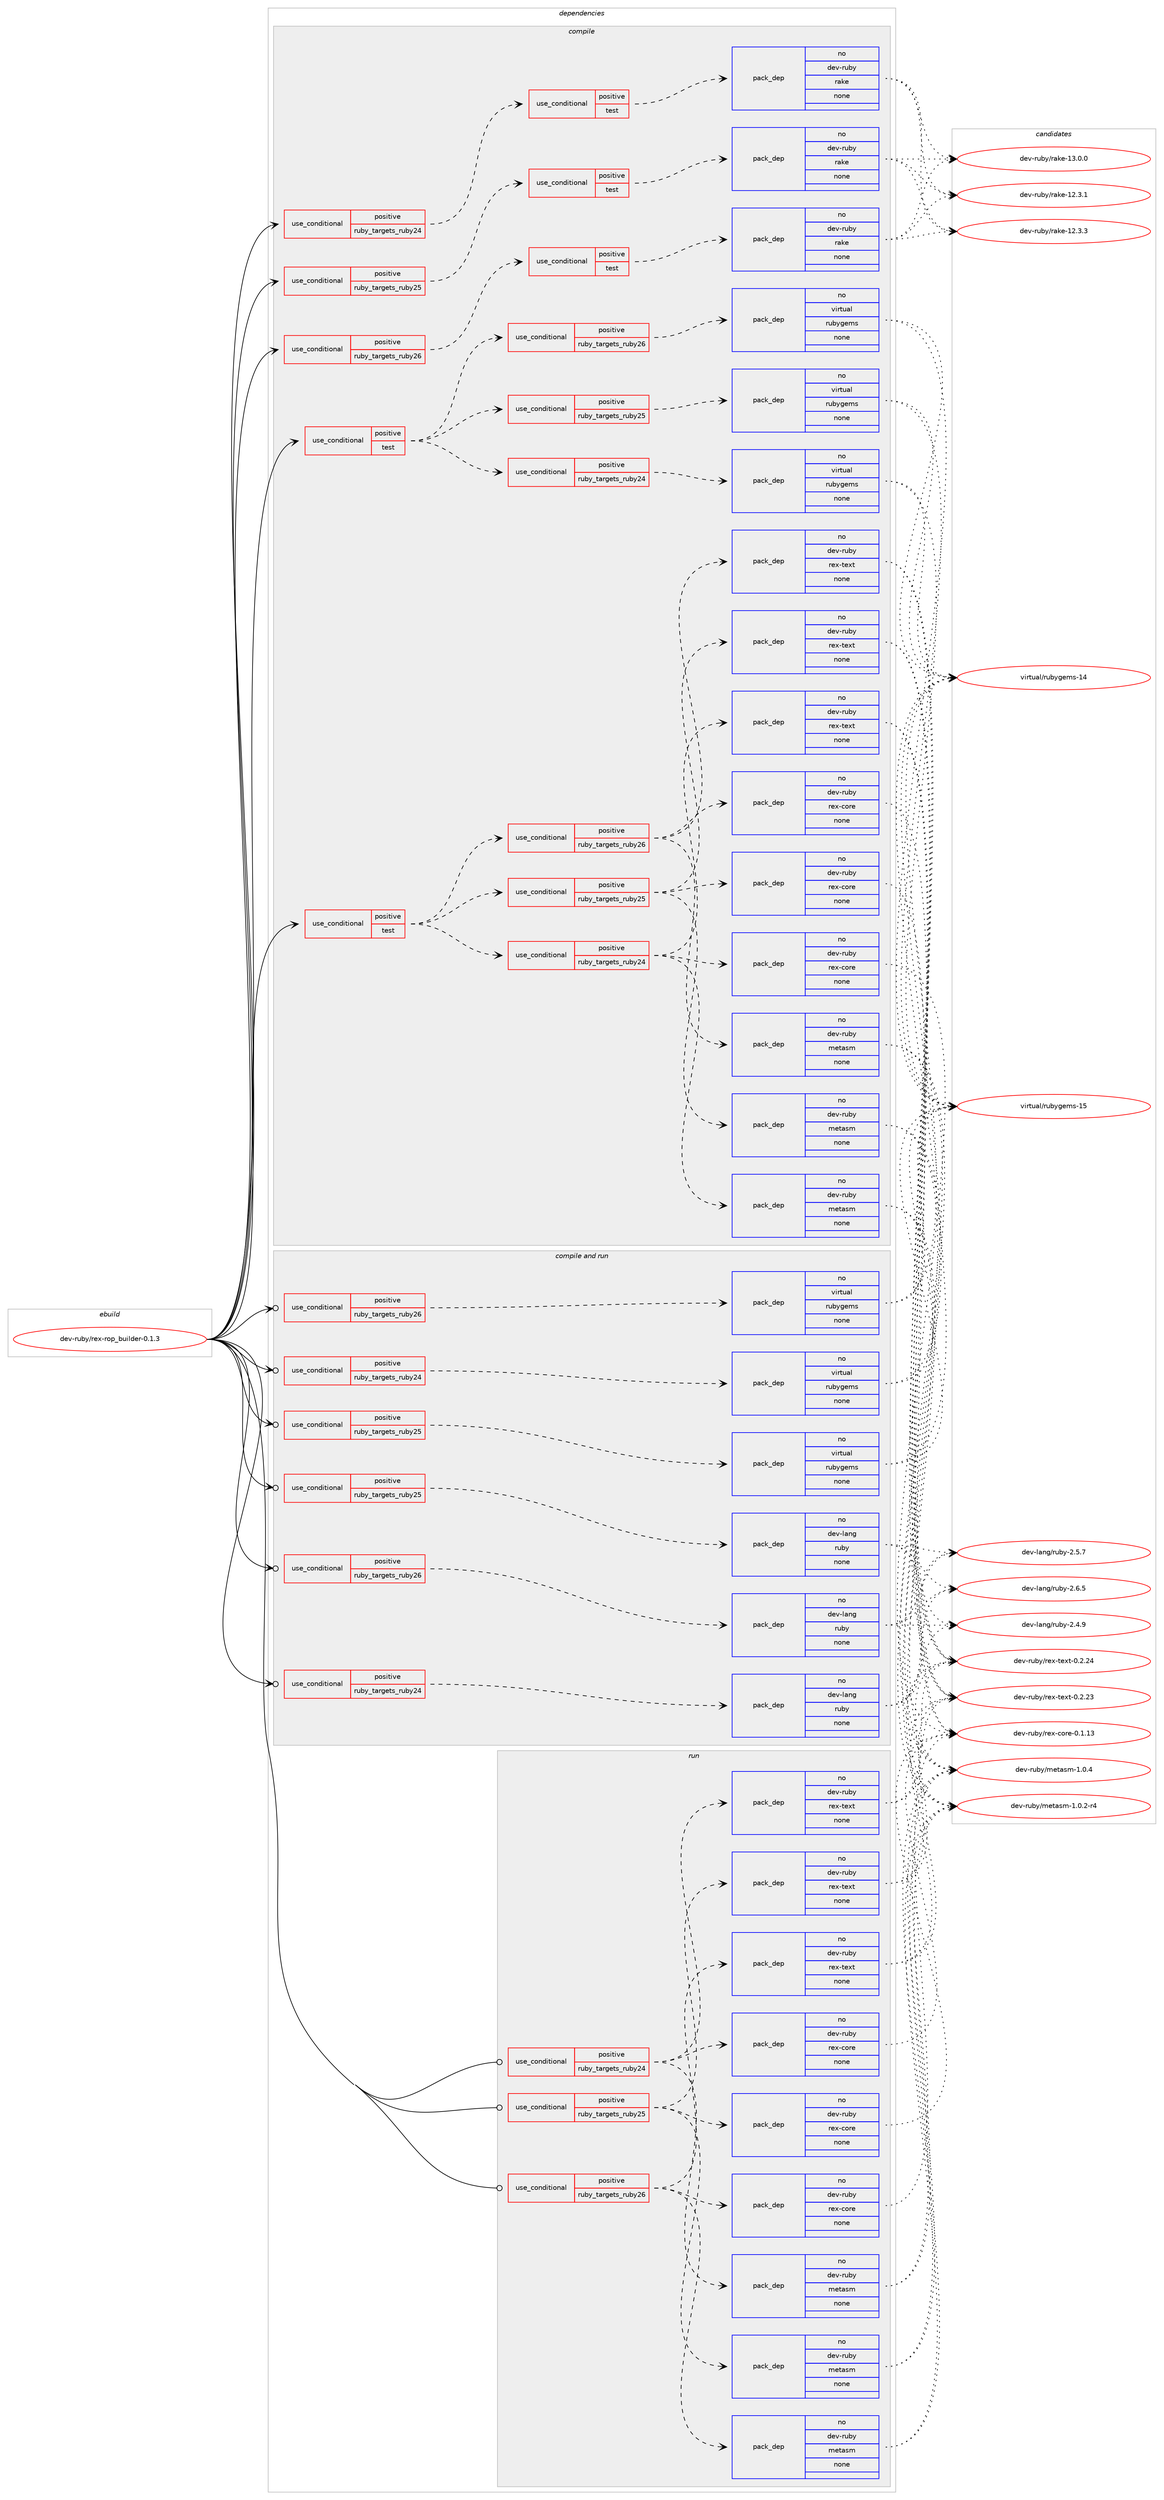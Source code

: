 digraph prolog {

# *************
# Graph options
# *************

newrank=true;
concentrate=true;
compound=true;
graph [rankdir=LR,fontname=Helvetica,fontsize=10,ranksep=1.5];#, ranksep=2.5, nodesep=0.2];
edge  [arrowhead=vee];
node  [fontname=Helvetica,fontsize=10];

# **********
# The ebuild
# **********

subgraph cluster_leftcol {
color=gray;
rank=same;
label=<<i>ebuild</i>>;
id [label="dev-ruby/rex-rop_builder-0.1.3", color=red, width=4, href="../dev-ruby/rex-rop_builder-0.1.3.svg"];
}

# ****************
# The dependencies
# ****************

subgraph cluster_midcol {
color=gray;
label=<<i>dependencies</i>>;
subgraph cluster_compile {
fillcolor="#eeeeee";
style=filled;
label=<<i>compile</i>>;
subgraph cond173230 {
dependency706322 [label=<<TABLE BORDER="0" CELLBORDER="1" CELLSPACING="0" CELLPADDING="4"><TR><TD ROWSPAN="3" CELLPADDING="10">use_conditional</TD></TR><TR><TD>positive</TD></TR><TR><TD>ruby_targets_ruby24</TD></TR></TABLE>>, shape=none, color=red];
subgraph cond173231 {
dependency706323 [label=<<TABLE BORDER="0" CELLBORDER="1" CELLSPACING="0" CELLPADDING="4"><TR><TD ROWSPAN="3" CELLPADDING="10">use_conditional</TD></TR><TR><TD>positive</TD></TR><TR><TD>test</TD></TR></TABLE>>, shape=none, color=red];
subgraph pack521062 {
dependency706324 [label=<<TABLE BORDER="0" CELLBORDER="1" CELLSPACING="0" CELLPADDING="4" WIDTH="220"><TR><TD ROWSPAN="6" CELLPADDING="30">pack_dep</TD></TR><TR><TD WIDTH="110">no</TD></TR><TR><TD>dev-ruby</TD></TR><TR><TD>rake</TD></TR><TR><TD>none</TD></TR><TR><TD></TD></TR></TABLE>>, shape=none, color=blue];
}
dependency706323:e -> dependency706324:w [weight=20,style="dashed",arrowhead="vee"];
}
dependency706322:e -> dependency706323:w [weight=20,style="dashed",arrowhead="vee"];
}
id:e -> dependency706322:w [weight=20,style="solid",arrowhead="vee"];
subgraph cond173232 {
dependency706325 [label=<<TABLE BORDER="0" CELLBORDER="1" CELLSPACING="0" CELLPADDING="4"><TR><TD ROWSPAN="3" CELLPADDING="10">use_conditional</TD></TR><TR><TD>positive</TD></TR><TR><TD>ruby_targets_ruby25</TD></TR></TABLE>>, shape=none, color=red];
subgraph cond173233 {
dependency706326 [label=<<TABLE BORDER="0" CELLBORDER="1" CELLSPACING="0" CELLPADDING="4"><TR><TD ROWSPAN="3" CELLPADDING="10">use_conditional</TD></TR><TR><TD>positive</TD></TR><TR><TD>test</TD></TR></TABLE>>, shape=none, color=red];
subgraph pack521063 {
dependency706327 [label=<<TABLE BORDER="0" CELLBORDER="1" CELLSPACING="0" CELLPADDING="4" WIDTH="220"><TR><TD ROWSPAN="6" CELLPADDING="30">pack_dep</TD></TR><TR><TD WIDTH="110">no</TD></TR><TR><TD>dev-ruby</TD></TR><TR><TD>rake</TD></TR><TR><TD>none</TD></TR><TR><TD></TD></TR></TABLE>>, shape=none, color=blue];
}
dependency706326:e -> dependency706327:w [weight=20,style="dashed",arrowhead="vee"];
}
dependency706325:e -> dependency706326:w [weight=20,style="dashed",arrowhead="vee"];
}
id:e -> dependency706325:w [weight=20,style="solid",arrowhead="vee"];
subgraph cond173234 {
dependency706328 [label=<<TABLE BORDER="0" CELLBORDER="1" CELLSPACING="0" CELLPADDING="4"><TR><TD ROWSPAN="3" CELLPADDING="10">use_conditional</TD></TR><TR><TD>positive</TD></TR><TR><TD>ruby_targets_ruby26</TD></TR></TABLE>>, shape=none, color=red];
subgraph cond173235 {
dependency706329 [label=<<TABLE BORDER="0" CELLBORDER="1" CELLSPACING="0" CELLPADDING="4"><TR><TD ROWSPAN="3" CELLPADDING="10">use_conditional</TD></TR><TR><TD>positive</TD></TR><TR><TD>test</TD></TR></TABLE>>, shape=none, color=red];
subgraph pack521064 {
dependency706330 [label=<<TABLE BORDER="0" CELLBORDER="1" CELLSPACING="0" CELLPADDING="4" WIDTH="220"><TR><TD ROWSPAN="6" CELLPADDING="30">pack_dep</TD></TR><TR><TD WIDTH="110">no</TD></TR><TR><TD>dev-ruby</TD></TR><TR><TD>rake</TD></TR><TR><TD>none</TD></TR><TR><TD></TD></TR></TABLE>>, shape=none, color=blue];
}
dependency706329:e -> dependency706330:w [weight=20,style="dashed",arrowhead="vee"];
}
dependency706328:e -> dependency706329:w [weight=20,style="dashed",arrowhead="vee"];
}
id:e -> dependency706328:w [weight=20,style="solid",arrowhead="vee"];
subgraph cond173236 {
dependency706331 [label=<<TABLE BORDER="0" CELLBORDER="1" CELLSPACING="0" CELLPADDING="4"><TR><TD ROWSPAN="3" CELLPADDING="10">use_conditional</TD></TR><TR><TD>positive</TD></TR><TR><TD>test</TD></TR></TABLE>>, shape=none, color=red];
subgraph cond173237 {
dependency706332 [label=<<TABLE BORDER="0" CELLBORDER="1" CELLSPACING="0" CELLPADDING="4"><TR><TD ROWSPAN="3" CELLPADDING="10">use_conditional</TD></TR><TR><TD>positive</TD></TR><TR><TD>ruby_targets_ruby24</TD></TR></TABLE>>, shape=none, color=red];
subgraph pack521065 {
dependency706333 [label=<<TABLE BORDER="0" CELLBORDER="1" CELLSPACING="0" CELLPADDING="4" WIDTH="220"><TR><TD ROWSPAN="6" CELLPADDING="30">pack_dep</TD></TR><TR><TD WIDTH="110">no</TD></TR><TR><TD>dev-ruby</TD></TR><TR><TD>metasm</TD></TR><TR><TD>none</TD></TR><TR><TD></TD></TR></TABLE>>, shape=none, color=blue];
}
dependency706332:e -> dependency706333:w [weight=20,style="dashed",arrowhead="vee"];
subgraph pack521066 {
dependency706334 [label=<<TABLE BORDER="0" CELLBORDER="1" CELLSPACING="0" CELLPADDING="4" WIDTH="220"><TR><TD ROWSPAN="6" CELLPADDING="30">pack_dep</TD></TR><TR><TD WIDTH="110">no</TD></TR><TR><TD>dev-ruby</TD></TR><TR><TD>rex-core</TD></TR><TR><TD>none</TD></TR><TR><TD></TD></TR></TABLE>>, shape=none, color=blue];
}
dependency706332:e -> dependency706334:w [weight=20,style="dashed",arrowhead="vee"];
subgraph pack521067 {
dependency706335 [label=<<TABLE BORDER="0" CELLBORDER="1" CELLSPACING="0" CELLPADDING="4" WIDTH="220"><TR><TD ROWSPAN="6" CELLPADDING="30">pack_dep</TD></TR><TR><TD WIDTH="110">no</TD></TR><TR><TD>dev-ruby</TD></TR><TR><TD>rex-text</TD></TR><TR><TD>none</TD></TR><TR><TD></TD></TR></TABLE>>, shape=none, color=blue];
}
dependency706332:e -> dependency706335:w [weight=20,style="dashed",arrowhead="vee"];
}
dependency706331:e -> dependency706332:w [weight=20,style="dashed",arrowhead="vee"];
subgraph cond173238 {
dependency706336 [label=<<TABLE BORDER="0" CELLBORDER="1" CELLSPACING="0" CELLPADDING="4"><TR><TD ROWSPAN="3" CELLPADDING="10">use_conditional</TD></TR><TR><TD>positive</TD></TR><TR><TD>ruby_targets_ruby25</TD></TR></TABLE>>, shape=none, color=red];
subgraph pack521068 {
dependency706337 [label=<<TABLE BORDER="0" CELLBORDER="1" CELLSPACING="0" CELLPADDING="4" WIDTH="220"><TR><TD ROWSPAN="6" CELLPADDING="30">pack_dep</TD></TR><TR><TD WIDTH="110">no</TD></TR><TR><TD>dev-ruby</TD></TR><TR><TD>metasm</TD></TR><TR><TD>none</TD></TR><TR><TD></TD></TR></TABLE>>, shape=none, color=blue];
}
dependency706336:e -> dependency706337:w [weight=20,style="dashed",arrowhead="vee"];
subgraph pack521069 {
dependency706338 [label=<<TABLE BORDER="0" CELLBORDER="1" CELLSPACING="0" CELLPADDING="4" WIDTH="220"><TR><TD ROWSPAN="6" CELLPADDING="30">pack_dep</TD></TR><TR><TD WIDTH="110">no</TD></TR><TR><TD>dev-ruby</TD></TR><TR><TD>rex-core</TD></TR><TR><TD>none</TD></TR><TR><TD></TD></TR></TABLE>>, shape=none, color=blue];
}
dependency706336:e -> dependency706338:w [weight=20,style="dashed",arrowhead="vee"];
subgraph pack521070 {
dependency706339 [label=<<TABLE BORDER="0" CELLBORDER="1" CELLSPACING="0" CELLPADDING="4" WIDTH="220"><TR><TD ROWSPAN="6" CELLPADDING="30">pack_dep</TD></TR><TR><TD WIDTH="110">no</TD></TR><TR><TD>dev-ruby</TD></TR><TR><TD>rex-text</TD></TR><TR><TD>none</TD></TR><TR><TD></TD></TR></TABLE>>, shape=none, color=blue];
}
dependency706336:e -> dependency706339:w [weight=20,style="dashed",arrowhead="vee"];
}
dependency706331:e -> dependency706336:w [weight=20,style="dashed",arrowhead="vee"];
subgraph cond173239 {
dependency706340 [label=<<TABLE BORDER="0" CELLBORDER="1" CELLSPACING="0" CELLPADDING="4"><TR><TD ROWSPAN="3" CELLPADDING="10">use_conditional</TD></TR><TR><TD>positive</TD></TR><TR><TD>ruby_targets_ruby26</TD></TR></TABLE>>, shape=none, color=red];
subgraph pack521071 {
dependency706341 [label=<<TABLE BORDER="0" CELLBORDER="1" CELLSPACING="0" CELLPADDING="4" WIDTH="220"><TR><TD ROWSPAN="6" CELLPADDING="30">pack_dep</TD></TR><TR><TD WIDTH="110">no</TD></TR><TR><TD>dev-ruby</TD></TR><TR><TD>metasm</TD></TR><TR><TD>none</TD></TR><TR><TD></TD></TR></TABLE>>, shape=none, color=blue];
}
dependency706340:e -> dependency706341:w [weight=20,style="dashed",arrowhead="vee"];
subgraph pack521072 {
dependency706342 [label=<<TABLE BORDER="0" CELLBORDER="1" CELLSPACING="0" CELLPADDING="4" WIDTH="220"><TR><TD ROWSPAN="6" CELLPADDING="30">pack_dep</TD></TR><TR><TD WIDTH="110">no</TD></TR><TR><TD>dev-ruby</TD></TR><TR><TD>rex-core</TD></TR><TR><TD>none</TD></TR><TR><TD></TD></TR></TABLE>>, shape=none, color=blue];
}
dependency706340:e -> dependency706342:w [weight=20,style="dashed",arrowhead="vee"];
subgraph pack521073 {
dependency706343 [label=<<TABLE BORDER="0" CELLBORDER="1" CELLSPACING="0" CELLPADDING="4" WIDTH="220"><TR><TD ROWSPAN="6" CELLPADDING="30">pack_dep</TD></TR><TR><TD WIDTH="110">no</TD></TR><TR><TD>dev-ruby</TD></TR><TR><TD>rex-text</TD></TR><TR><TD>none</TD></TR><TR><TD></TD></TR></TABLE>>, shape=none, color=blue];
}
dependency706340:e -> dependency706343:w [weight=20,style="dashed",arrowhead="vee"];
}
dependency706331:e -> dependency706340:w [weight=20,style="dashed",arrowhead="vee"];
}
id:e -> dependency706331:w [weight=20,style="solid",arrowhead="vee"];
subgraph cond173240 {
dependency706344 [label=<<TABLE BORDER="0" CELLBORDER="1" CELLSPACING="0" CELLPADDING="4"><TR><TD ROWSPAN="3" CELLPADDING="10">use_conditional</TD></TR><TR><TD>positive</TD></TR><TR><TD>test</TD></TR></TABLE>>, shape=none, color=red];
subgraph cond173241 {
dependency706345 [label=<<TABLE BORDER="0" CELLBORDER="1" CELLSPACING="0" CELLPADDING="4"><TR><TD ROWSPAN="3" CELLPADDING="10">use_conditional</TD></TR><TR><TD>positive</TD></TR><TR><TD>ruby_targets_ruby24</TD></TR></TABLE>>, shape=none, color=red];
subgraph pack521074 {
dependency706346 [label=<<TABLE BORDER="0" CELLBORDER="1" CELLSPACING="0" CELLPADDING="4" WIDTH="220"><TR><TD ROWSPAN="6" CELLPADDING="30">pack_dep</TD></TR><TR><TD WIDTH="110">no</TD></TR><TR><TD>virtual</TD></TR><TR><TD>rubygems</TD></TR><TR><TD>none</TD></TR><TR><TD></TD></TR></TABLE>>, shape=none, color=blue];
}
dependency706345:e -> dependency706346:w [weight=20,style="dashed",arrowhead="vee"];
}
dependency706344:e -> dependency706345:w [weight=20,style="dashed",arrowhead="vee"];
subgraph cond173242 {
dependency706347 [label=<<TABLE BORDER="0" CELLBORDER="1" CELLSPACING="0" CELLPADDING="4"><TR><TD ROWSPAN="3" CELLPADDING="10">use_conditional</TD></TR><TR><TD>positive</TD></TR><TR><TD>ruby_targets_ruby25</TD></TR></TABLE>>, shape=none, color=red];
subgraph pack521075 {
dependency706348 [label=<<TABLE BORDER="0" CELLBORDER="1" CELLSPACING="0" CELLPADDING="4" WIDTH="220"><TR><TD ROWSPAN="6" CELLPADDING="30">pack_dep</TD></TR><TR><TD WIDTH="110">no</TD></TR><TR><TD>virtual</TD></TR><TR><TD>rubygems</TD></TR><TR><TD>none</TD></TR><TR><TD></TD></TR></TABLE>>, shape=none, color=blue];
}
dependency706347:e -> dependency706348:w [weight=20,style="dashed",arrowhead="vee"];
}
dependency706344:e -> dependency706347:w [weight=20,style="dashed",arrowhead="vee"];
subgraph cond173243 {
dependency706349 [label=<<TABLE BORDER="0" CELLBORDER="1" CELLSPACING="0" CELLPADDING="4"><TR><TD ROWSPAN="3" CELLPADDING="10">use_conditional</TD></TR><TR><TD>positive</TD></TR><TR><TD>ruby_targets_ruby26</TD></TR></TABLE>>, shape=none, color=red];
subgraph pack521076 {
dependency706350 [label=<<TABLE BORDER="0" CELLBORDER="1" CELLSPACING="0" CELLPADDING="4" WIDTH="220"><TR><TD ROWSPAN="6" CELLPADDING="30">pack_dep</TD></TR><TR><TD WIDTH="110">no</TD></TR><TR><TD>virtual</TD></TR><TR><TD>rubygems</TD></TR><TR><TD>none</TD></TR><TR><TD></TD></TR></TABLE>>, shape=none, color=blue];
}
dependency706349:e -> dependency706350:w [weight=20,style="dashed",arrowhead="vee"];
}
dependency706344:e -> dependency706349:w [weight=20,style="dashed",arrowhead="vee"];
}
id:e -> dependency706344:w [weight=20,style="solid",arrowhead="vee"];
}
subgraph cluster_compileandrun {
fillcolor="#eeeeee";
style=filled;
label=<<i>compile and run</i>>;
subgraph cond173244 {
dependency706351 [label=<<TABLE BORDER="0" CELLBORDER="1" CELLSPACING="0" CELLPADDING="4"><TR><TD ROWSPAN="3" CELLPADDING="10">use_conditional</TD></TR><TR><TD>positive</TD></TR><TR><TD>ruby_targets_ruby24</TD></TR></TABLE>>, shape=none, color=red];
subgraph pack521077 {
dependency706352 [label=<<TABLE BORDER="0" CELLBORDER="1" CELLSPACING="0" CELLPADDING="4" WIDTH="220"><TR><TD ROWSPAN="6" CELLPADDING="30">pack_dep</TD></TR><TR><TD WIDTH="110">no</TD></TR><TR><TD>dev-lang</TD></TR><TR><TD>ruby</TD></TR><TR><TD>none</TD></TR><TR><TD></TD></TR></TABLE>>, shape=none, color=blue];
}
dependency706351:e -> dependency706352:w [weight=20,style="dashed",arrowhead="vee"];
}
id:e -> dependency706351:w [weight=20,style="solid",arrowhead="odotvee"];
subgraph cond173245 {
dependency706353 [label=<<TABLE BORDER="0" CELLBORDER="1" CELLSPACING="0" CELLPADDING="4"><TR><TD ROWSPAN="3" CELLPADDING="10">use_conditional</TD></TR><TR><TD>positive</TD></TR><TR><TD>ruby_targets_ruby24</TD></TR></TABLE>>, shape=none, color=red];
subgraph pack521078 {
dependency706354 [label=<<TABLE BORDER="0" CELLBORDER="1" CELLSPACING="0" CELLPADDING="4" WIDTH="220"><TR><TD ROWSPAN="6" CELLPADDING="30">pack_dep</TD></TR><TR><TD WIDTH="110">no</TD></TR><TR><TD>virtual</TD></TR><TR><TD>rubygems</TD></TR><TR><TD>none</TD></TR><TR><TD></TD></TR></TABLE>>, shape=none, color=blue];
}
dependency706353:e -> dependency706354:w [weight=20,style="dashed",arrowhead="vee"];
}
id:e -> dependency706353:w [weight=20,style="solid",arrowhead="odotvee"];
subgraph cond173246 {
dependency706355 [label=<<TABLE BORDER="0" CELLBORDER="1" CELLSPACING="0" CELLPADDING="4"><TR><TD ROWSPAN="3" CELLPADDING="10">use_conditional</TD></TR><TR><TD>positive</TD></TR><TR><TD>ruby_targets_ruby25</TD></TR></TABLE>>, shape=none, color=red];
subgraph pack521079 {
dependency706356 [label=<<TABLE BORDER="0" CELLBORDER="1" CELLSPACING="0" CELLPADDING="4" WIDTH="220"><TR><TD ROWSPAN="6" CELLPADDING="30">pack_dep</TD></TR><TR><TD WIDTH="110">no</TD></TR><TR><TD>dev-lang</TD></TR><TR><TD>ruby</TD></TR><TR><TD>none</TD></TR><TR><TD></TD></TR></TABLE>>, shape=none, color=blue];
}
dependency706355:e -> dependency706356:w [weight=20,style="dashed",arrowhead="vee"];
}
id:e -> dependency706355:w [weight=20,style="solid",arrowhead="odotvee"];
subgraph cond173247 {
dependency706357 [label=<<TABLE BORDER="0" CELLBORDER="1" CELLSPACING="0" CELLPADDING="4"><TR><TD ROWSPAN="3" CELLPADDING="10">use_conditional</TD></TR><TR><TD>positive</TD></TR><TR><TD>ruby_targets_ruby25</TD></TR></TABLE>>, shape=none, color=red];
subgraph pack521080 {
dependency706358 [label=<<TABLE BORDER="0" CELLBORDER="1" CELLSPACING="0" CELLPADDING="4" WIDTH="220"><TR><TD ROWSPAN="6" CELLPADDING="30">pack_dep</TD></TR><TR><TD WIDTH="110">no</TD></TR><TR><TD>virtual</TD></TR><TR><TD>rubygems</TD></TR><TR><TD>none</TD></TR><TR><TD></TD></TR></TABLE>>, shape=none, color=blue];
}
dependency706357:e -> dependency706358:w [weight=20,style="dashed",arrowhead="vee"];
}
id:e -> dependency706357:w [weight=20,style="solid",arrowhead="odotvee"];
subgraph cond173248 {
dependency706359 [label=<<TABLE BORDER="0" CELLBORDER="1" CELLSPACING="0" CELLPADDING="4"><TR><TD ROWSPAN="3" CELLPADDING="10">use_conditional</TD></TR><TR><TD>positive</TD></TR><TR><TD>ruby_targets_ruby26</TD></TR></TABLE>>, shape=none, color=red];
subgraph pack521081 {
dependency706360 [label=<<TABLE BORDER="0" CELLBORDER="1" CELLSPACING="0" CELLPADDING="4" WIDTH="220"><TR><TD ROWSPAN="6" CELLPADDING="30">pack_dep</TD></TR><TR><TD WIDTH="110">no</TD></TR><TR><TD>dev-lang</TD></TR><TR><TD>ruby</TD></TR><TR><TD>none</TD></TR><TR><TD></TD></TR></TABLE>>, shape=none, color=blue];
}
dependency706359:e -> dependency706360:w [weight=20,style="dashed",arrowhead="vee"];
}
id:e -> dependency706359:w [weight=20,style="solid",arrowhead="odotvee"];
subgraph cond173249 {
dependency706361 [label=<<TABLE BORDER="0" CELLBORDER="1" CELLSPACING="0" CELLPADDING="4"><TR><TD ROWSPAN="3" CELLPADDING="10">use_conditional</TD></TR><TR><TD>positive</TD></TR><TR><TD>ruby_targets_ruby26</TD></TR></TABLE>>, shape=none, color=red];
subgraph pack521082 {
dependency706362 [label=<<TABLE BORDER="0" CELLBORDER="1" CELLSPACING="0" CELLPADDING="4" WIDTH="220"><TR><TD ROWSPAN="6" CELLPADDING="30">pack_dep</TD></TR><TR><TD WIDTH="110">no</TD></TR><TR><TD>virtual</TD></TR><TR><TD>rubygems</TD></TR><TR><TD>none</TD></TR><TR><TD></TD></TR></TABLE>>, shape=none, color=blue];
}
dependency706361:e -> dependency706362:w [weight=20,style="dashed",arrowhead="vee"];
}
id:e -> dependency706361:w [weight=20,style="solid",arrowhead="odotvee"];
}
subgraph cluster_run {
fillcolor="#eeeeee";
style=filled;
label=<<i>run</i>>;
subgraph cond173250 {
dependency706363 [label=<<TABLE BORDER="0" CELLBORDER="1" CELLSPACING="0" CELLPADDING="4"><TR><TD ROWSPAN="3" CELLPADDING="10">use_conditional</TD></TR><TR><TD>positive</TD></TR><TR><TD>ruby_targets_ruby24</TD></TR></TABLE>>, shape=none, color=red];
subgraph pack521083 {
dependency706364 [label=<<TABLE BORDER="0" CELLBORDER="1" CELLSPACING="0" CELLPADDING="4" WIDTH="220"><TR><TD ROWSPAN="6" CELLPADDING="30">pack_dep</TD></TR><TR><TD WIDTH="110">no</TD></TR><TR><TD>dev-ruby</TD></TR><TR><TD>metasm</TD></TR><TR><TD>none</TD></TR><TR><TD></TD></TR></TABLE>>, shape=none, color=blue];
}
dependency706363:e -> dependency706364:w [weight=20,style="dashed",arrowhead="vee"];
subgraph pack521084 {
dependency706365 [label=<<TABLE BORDER="0" CELLBORDER="1" CELLSPACING="0" CELLPADDING="4" WIDTH="220"><TR><TD ROWSPAN="6" CELLPADDING="30">pack_dep</TD></TR><TR><TD WIDTH="110">no</TD></TR><TR><TD>dev-ruby</TD></TR><TR><TD>rex-core</TD></TR><TR><TD>none</TD></TR><TR><TD></TD></TR></TABLE>>, shape=none, color=blue];
}
dependency706363:e -> dependency706365:w [weight=20,style="dashed",arrowhead="vee"];
subgraph pack521085 {
dependency706366 [label=<<TABLE BORDER="0" CELLBORDER="1" CELLSPACING="0" CELLPADDING="4" WIDTH="220"><TR><TD ROWSPAN="6" CELLPADDING="30">pack_dep</TD></TR><TR><TD WIDTH="110">no</TD></TR><TR><TD>dev-ruby</TD></TR><TR><TD>rex-text</TD></TR><TR><TD>none</TD></TR><TR><TD></TD></TR></TABLE>>, shape=none, color=blue];
}
dependency706363:e -> dependency706366:w [weight=20,style="dashed",arrowhead="vee"];
}
id:e -> dependency706363:w [weight=20,style="solid",arrowhead="odot"];
subgraph cond173251 {
dependency706367 [label=<<TABLE BORDER="0" CELLBORDER="1" CELLSPACING="0" CELLPADDING="4"><TR><TD ROWSPAN="3" CELLPADDING="10">use_conditional</TD></TR><TR><TD>positive</TD></TR><TR><TD>ruby_targets_ruby25</TD></TR></TABLE>>, shape=none, color=red];
subgraph pack521086 {
dependency706368 [label=<<TABLE BORDER="0" CELLBORDER="1" CELLSPACING="0" CELLPADDING="4" WIDTH="220"><TR><TD ROWSPAN="6" CELLPADDING="30">pack_dep</TD></TR><TR><TD WIDTH="110">no</TD></TR><TR><TD>dev-ruby</TD></TR><TR><TD>metasm</TD></TR><TR><TD>none</TD></TR><TR><TD></TD></TR></TABLE>>, shape=none, color=blue];
}
dependency706367:e -> dependency706368:w [weight=20,style="dashed",arrowhead="vee"];
subgraph pack521087 {
dependency706369 [label=<<TABLE BORDER="0" CELLBORDER="1" CELLSPACING="0" CELLPADDING="4" WIDTH="220"><TR><TD ROWSPAN="6" CELLPADDING="30">pack_dep</TD></TR><TR><TD WIDTH="110">no</TD></TR><TR><TD>dev-ruby</TD></TR><TR><TD>rex-core</TD></TR><TR><TD>none</TD></TR><TR><TD></TD></TR></TABLE>>, shape=none, color=blue];
}
dependency706367:e -> dependency706369:w [weight=20,style="dashed",arrowhead="vee"];
subgraph pack521088 {
dependency706370 [label=<<TABLE BORDER="0" CELLBORDER="1" CELLSPACING="0" CELLPADDING="4" WIDTH="220"><TR><TD ROWSPAN="6" CELLPADDING="30">pack_dep</TD></TR><TR><TD WIDTH="110">no</TD></TR><TR><TD>dev-ruby</TD></TR><TR><TD>rex-text</TD></TR><TR><TD>none</TD></TR><TR><TD></TD></TR></TABLE>>, shape=none, color=blue];
}
dependency706367:e -> dependency706370:w [weight=20,style="dashed",arrowhead="vee"];
}
id:e -> dependency706367:w [weight=20,style="solid",arrowhead="odot"];
subgraph cond173252 {
dependency706371 [label=<<TABLE BORDER="0" CELLBORDER="1" CELLSPACING="0" CELLPADDING="4"><TR><TD ROWSPAN="3" CELLPADDING="10">use_conditional</TD></TR><TR><TD>positive</TD></TR><TR><TD>ruby_targets_ruby26</TD></TR></TABLE>>, shape=none, color=red];
subgraph pack521089 {
dependency706372 [label=<<TABLE BORDER="0" CELLBORDER="1" CELLSPACING="0" CELLPADDING="4" WIDTH="220"><TR><TD ROWSPAN="6" CELLPADDING="30">pack_dep</TD></TR><TR><TD WIDTH="110">no</TD></TR><TR><TD>dev-ruby</TD></TR><TR><TD>metasm</TD></TR><TR><TD>none</TD></TR><TR><TD></TD></TR></TABLE>>, shape=none, color=blue];
}
dependency706371:e -> dependency706372:w [weight=20,style="dashed",arrowhead="vee"];
subgraph pack521090 {
dependency706373 [label=<<TABLE BORDER="0" CELLBORDER="1" CELLSPACING="0" CELLPADDING="4" WIDTH="220"><TR><TD ROWSPAN="6" CELLPADDING="30">pack_dep</TD></TR><TR><TD WIDTH="110">no</TD></TR><TR><TD>dev-ruby</TD></TR><TR><TD>rex-core</TD></TR><TR><TD>none</TD></TR><TR><TD></TD></TR></TABLE>>, shape=none, color=blue];
}
dependency706371:e -> dependency706373:w [weight=20,style="dashed",arrowhead="vee"];
subgraph pack521091 {
dependency706374 [label=<<TABLE BORDER="0" CELLBORDER="1" CELLSPACING="0" CELLPADDING="4" WIDTH="220"><TR><TD ROWSPAN="6" CELLPADDING="30">pack_dep</TD></TR><TR><TD WIDTH="110">no</TD></TR><TR><TD>dev-ruby</TD></TR><TR><TD>rex-text</TD></TR><TR><TD>none</TD></TR><TR><TD></TD></TR></TABLE>>, shape=none, color=blue];
}
dependency706371:e -> dependency706374:w [weight=20,style="dashed",arrowhead="vee"];
}
id:e -> dependency706371:w [weight=20,style="solid",arrowhead="odot"];
}
}

# **************
# The candidates
# **************

subgraph cluster_choices {
rank=same;
color=gray;
label=<<i>candidates</i>>;

subgraph choice521062 {
color=black;
nodesep=1;
choice1001011184511411798121471149710710145495046514649 [label="dev-ruby/rake-12.3.1", color=red, width=4,href="../dev-ruby/rake-12.3.1.svg"];
choice1001011184511411798121471149710710145495046514651 [label="dev-ruby/rake-12.3.3", color=red, width=4,href="../dev-ruby/rake-12.3.3.svg"];
choice1001011184511411798121471149710710145495146484648 [label="dev-ruby/rake-13.0.0", color=red, width=4,href="../dev-ruby/rake-13.0.0.svg"];
dependency706324:e -> choice1001011184511411798121471149710710145495046514649:w [style=dotted,weight="100"];
dependency706324:e -> choice1001011184511411798121471149710710145495046514651:w [style=dotted,weight="100"];
dependency706324:e -> choice1001011184511411798121471149710710145495146484648:w [style=dotted,weight="100"];
}
subgraph choice521063 {
color=black;
nodesep=1;
choice1001011184511411798121471149710710145495046514649 [label="dev-ruby/rake-12.3.1", color=red, width=4,href="../dev-ruby/rake-12.3.1.svg"];
choice1001011184511411798121471149710710145495046514651 [label="dev-ruby/rake-12.3.3", color=red, width=4,href="../dev-ruby/rake-12.3.3.svg"];
choice1001011184511411798121471149710710145495146484648 [label="dev-ruby/rake-13.0.0", color=red, width=4,href="../dev-ruby/rake-13.0.0.svg"];
dependency706327:e -> choice1001011184511411798121471149710710145495046514649:w [style=dotted,weight="100"];
dependency706327:e -> choice1001011184511411798121471149710710145495046514651:w [style=dotted,weight="100"];
dependency706327:e -> choice1001011184511411798121471149710710145495146484648:w [style=dotted,weight="100"];
}
subgraph choice521064 {
color=black;
nodesep=1;
choice1001011184511411798121471149710710145495046514649 [label="dev-ruby/rake-12.3.1", color=red, width=4,href="../dev-ruby/rake-12.3.1.svg"];
choice1001011184511411798121471149710710145495046514651 [label="dev-ruby/rake-12.3.3", color=red, width=4,href="../dev-ruby/rake-12.3.3.svg"];
choice1001011184511411798121471149710710145495146484648 [label="dev-ruby/rake-13.0.0", color=red, width=4,href="../dev-ruby/rake-13.0.0.svg"];
dependency706330:e -> choice1001011184511411798121471149710710145495046514649:w [style=dotted,weight="100"];
dependency706330:e -> choice1001011184511411798121471149710710145495046514651:w [style=dotted,weight="100"];
dependency706330:e -> choice1001011184511411798121471149710710145495146484648:w [style=dotted,weight="100"];
}
subgraph choice521065 {
color=black;
nodesep=1;
choice100101118451141179812147109101116971151094549464846504511452 [label="dev-ruby/metasm-1.0.2-r4", color=red, width=4,href="../dev-ruby/metasm-1.0.2-r4.svg"];
choice10010111845114117981214710910111697115109454946484652 [label="dev-ruby/metasm-1.0.4", color=red, width=4,href="../dev-ruby/metasm-1.0.4.svg"];
dependency706333:e -> choice100101118451141179812147109101116971151094549464846504511452:w [style=dotted,weight="100"];
dependency706333:e -> choice10010111845114117981214710910111697115109454946484652:w [style=dotted,weight="100"];
}
subgraph choice521066 {
color=black;
nodesep=1;
choice100101118451141179812147114101120459911111410145484649464951 [label="dev-ruby/rex-core-0.1.13", color=red, width=4,href="../dev-ruby/rex-core-0.1.13.svg"];
dependency706334:e -> choice100101118451141179812147114101120459911111410145484649464951:w [style=dotted,weight="100"];
}
subgraph choice521067 {
color=black;
nodesep=1;
choice1001011184511411798121471141011204511610112011645484650465051 [label="dev-ruby/rex-text-0.2.23", color=red, width=4,href="../dev-ruby/rex-text-0.2.23.svg"];
choice1001011184511411798121471141011204511610112011645484650465052 [label="dev-ruby/rex-text-0.2.24", color=red, width=4,href="../dev-ruby/rex-text-0.2.24.svg"];
dependency706335:e -> choice1001011184511411798121471141011204511610112011645484650465051:w [style=dotted,weight="100"];
dependency706335:e -> choice1001011184511411798121471141011204511610112011645484650465052:w [style=dotted,weight="100"];
}
subgraph choice521068 {
color=black;
nodesep=1;
choice100101118451141179812147109101116971151094549464846504511452 [label="dev-ruby/metasm-1.0.2-r4", color=red, width=4,href="../dev-ruby/metasm-1.0.2-r4.svg"];
choice10010111845114117981214710910111697115109454946484652 [label="dev-ruby/metasm-1.0.4", color=red, width=4,href="../dev-ruby/metasm-1.0.4.svg"];
dependency706337:e -> choice100101118451141179812147109101116971151094549464846504511452:w [style=dotted,weight="100"];
dependency706337:e -> choice10010111845114117981214710910111697115109454946484652:w [style=dotted,weight="100"];
}
subgraph choice521069 {
color=black;
nodesep=1;
choice100101118451141179812147114101120459911111410145484649464951 [label="dev-ruby/rex-core-0.1.13", color=red, width=4,href="../dev-ruby/rex-core-0.1.13.svg"];
dependency706338:e -> choice100101118451141179812147114101120459911111410145484649464951:w [style=dotted,weight="100"];
}
subgraph choice521070 {
color=black;
nodesep=1;
choice1001011184511411798121471141011204511610112011645484650465051 [label="dev-ruby/rex-text-0.2.23", color=red, width=4,href="../dev-ruby/rex-text-0.2.23.svg"];
choice1001011184511411798121471141011204511610112011645484650465052 [label="dev-ruby/rex-text-0.2.24", color=red, width=4,href="../dev-ruby/rex-text-0.2.24.svg"];
dependency706339:e -> choice1001011184511411798121471141011204511610112011645484650465051:w [style=dotted,weight="100"];
dependency706339:e -> choice1001011184511411798121471141011204511610112011645484650465052:w [style=dotted,weight="100"];
}
subgraph choice521071 {
color=black;
nodesep=1;
choice100101118451141179812147109101116971151094549464846504511452 [label="dev-ruby/metasm-1.0.2-r4", color=red, width=4,href="../dev-ruby/metasm-1.0.2-r4.svg"];
choice10010111845114117981214710910111697115109454946484652 [label="dev-ruby/metasm-1.0.4", color=red, width=4,href="../dev-ruby/metasm-1.0.4.svg"];
dependency706341:e -> choice100101118451141179812147109101116971151094549464846504511452:w [style=dotted,weight="100"];
dependency706341:e -> choice10010111845114117981214710910111697115109454946484652:w [style=dotted,weight="100"];
}
subgraph choice521072 {
color=black;
nodesep=1;
choice100101118451141179812147114101120459911111410145484649464951 [label="dev-ruby/rex-core-0.1.13", color=red, width=4,href="../dev-ruby/rex-core-0.1.13.svg"];
dependency706342:e -> choice100101118451141179812147114101120459911111410145484649464951:w [style=dotted,weight="100"];
}
subgraph choice521073 {
color=black;
nodesep=1;
choice1001011184511411798121471141011204511610112011645484650465051 [label="dev-ruby/rex-text-0.2.23", color=red, width=4,href="../dev-ruby/rex-text-0.2.23.svg"];
choice1001011184511411798121471141011204511610112011645484650465052 [label="dev-ruby/rex-text-0.2.24", color=red, width=4,href="../dev-ruby/rex-text-0.2.24.svg"];
dependency706343:e -> choice1001011184511411798121471141011204511610112011645484650465051:w [style=dotted,weight="100"];
dependency706343:e -> choice1001011184511411798121471141011204511610112011645484650465052:w [style=dotted,weight="100"];
}
subgraph choice521074 {
color=black;
nodesep=1;
choice118105114116117971084711411798121103101109115454952 [label="virtual/rubygems-14", color=red, width=4,href="../virtual/rubygems-14.svg"];
choice118105114116117971084711411798121103101109115454953 [label="virtual/rubygems-15", color=red, width=4,href="../virtual/rubygems-15.svg"];
dependency706346:e -> choice118105114116117971084711411798121103101109115454952:w [style=dotted,weight="100"];
dependency706346:e -> choice118105114116117971084711411798121103101109115454953:w [style=dotted,weight="100"];
}
subgraph choice521075 {
color=black;
nodesep=1;
choice118105114116117971084711411798121103101109115454952 [label="virtual/rubygems-14", color=red, width=4,href="../virtual/rubygems-14.svg"];
choice118105114116117971084711411798121103101109115454953 [label="virtual/rubygems-15", color=red, width=4,href="../virtual/rubygems-15.svg"];
dependency706348:e -> choice118105114116117971084711411798121103101109115454952:w [style=dotted,weight="100"];
dependency706348:e -> choice118105114116117971084711411798121103101109115454953:w [style=dotted,weight="100"];
}
subgraph choice521076 {
color=black;
nodesep=1;
choice118105114116117971084711411798121103101109115454952 [label="virtual/rubygems-14", color=red, width=4,href="../virtual/rubygems-14.svg"];
choice118105114116117971084711411798121103101109115454953 [label="virtual/rubygems-15", color=red, width=4,href="../virtual/rubygems-15.svg"];
dependency706350:e -> choice118105114116117971084711411798121103101109115454952:w [style=dotted,weight="100"];
dependency706350:e -> choice118105114116117971084711411798121103101109115454953:w [style=dotted,weight="100"];
}
subgraph choice521077 {
color=black;
nodesep=1;
choice10010111845108971101034711411798121455046524657 [label="dev-lang/ruby-2.4.9", color=red, width=4,href="../dev-lang/ruby-2.4.9.svg"];
choice10010111845108971101034711411798121455046534655 [label="dev-lang/ruby-2.5.7", color=red, width=4,href="../dev-lang/ruby-2.5.7.svg"];
choice10010111845108971101034711411798121455046544653 [label="dev-lang/ruby-2.6.5", color=red, width=4,href="../dev-lang/ruby-2.6.5.svg"];
dependency706352:e -> choice10010111845108971101034711411798121455046524657:w [style=dotted,weight="100"];
dependency706352:e -> choice10010111845108971101034711411798121455046534655:w [style=dotted,weight="100"];
dependency706352:e -> choice10010111845108971101034711411798121455046544653:w [style=dotted,weight="100"];
}
subgraph choice521078 {
color=black;
nodesep=1;
choice118105114116117971084711411798121103101109115454952 [label="virtual/rubygems-14", color=red, width=4,href="../virtual/rubygems-14.svg"];
choice118105114116117971084711411798121103101109115454953 [label="virtual/rubygems-15", color=red, width=4,href="../virtual/rubygems-15.svg"];
dependency706354:e -> choice118105114116117971084711411798121103101109115454952:w [style=dotted,weight="100"];
dependency706354:e -> choice118105114116117971084711411798121103101109115454953:w [style=dotted,weight="100"];
}
subgraph choice521079 {
color=black;
nodesep=1;
choice10010111845108971101034711411798121455046524657 [label="dev-lang/ruby-2.4.9", color=red, width=4,href="../dev-lang/ruby-2.4.9.svg"];
choice10010111845108971101034711411798121455046534655 [label="dev-lang/ruby-2.5.7", color=red, width=4,href="../dev-lang/ruby-2.5.7.svg"];
choice10010111845108971101034711411798121455046544653 [label="dev-lang/ruby-2.6.5", color=red, width=4,href="../dev-lang/ruby-2.6.5.svg"];
dependency706356:e -> choice10010111845108971101034711411798121455046524657:w [style=dotted,weight="100"];
dependency706356:e -> choice10010111845108971101034711411798121455046534655:w [style=dotted,weight="100"];
dependency706356:e -> choice10010111845108971101034711411798121455046544653:w [style=dotted,weight="100"];
}
subgraph choice521080 {
color=black;
nodesep=1;
choice118105114116117971084711411798121103101109115454952 [label="virtual/rubygems-14", color=red, width=4,href="../virtual/rubygems-14.svg"];
choice118105114116117971084711411798121103101109115454953 [label="virtual/rubygems-15", color=red, width=4,href="../virtual/rubygems-15.svg"];
dependency706358:e -> choice118105114116117971084711411798121103101109115454952:w [style=dotted,weight="100"];
dependency706358:e -> choice118105114116117971084711411798121103101109115454953:w [style=dotted,weight="100"];
}
subgraph choice521081 {
color=black;
nodesep=1;
choice10010111845108971101034711411798121455046524657 [label="dev-lang/ruby-2.4.9", color=red, width=4,href="../dev-lang/ruby-2.4.9.svg"];
choice10010111845108971101034711411798121455046534655 [label="dev-lang/ruby-2.5.7", color=red, width=4,href="../dev-lang/ruby-2.5.7.svg"];
choice10010111845108971101034711411798121455046544653 [label="dev-lang/ruby-2.6.5", color=red, width=4,href="../dev-lang/ruby-2.6.5.svg"];
dependency706360:e -> choice10010111845108971101034711411798121455046524657:w [style=dotted,weight="100"];
dependency706360:e -> choice10010111845108971101034711411798121455046534655:w [style=dotted,weight="100"];
dependency706360:e -> choice10010111845108971101034711411798121455046544653:w [style=dotted,weight="100"];
}
subgraph choice521082 {
color=black;
nodesep=1;
choice118105114116117971084711411798121103101109115454952 [label="virtual/rubygems-14", color=red, width=4,href="../virtual/rubygems-14.svg"];
choice118105114116117971084711411798121103101109115454953 [label="virtual/rubygems-15", color=red, width=4,href="../virtual/rubygems-15.svg"];
dependency706362:e -> choice118105114116117971084711411798121103101109115454952:w [style=dotted,weight="100"];
dependency706362:e -> choice118105114116117971084711411798121103101109115454953:w [style=dotted,weight="100"];
}
subgraph choice521083 {
color=black;
nodesep=1;
choice100101118451141179812147109101116971151094549464846504511452 [label="dev-ruby/metasm-1.0.2-r4", color=red, width=4,href="../dev-ruby/metasm-1.0.2-r4.svg"];
choice10010111845114117981214710910111697115109454946484652 [label="dev-ruby/metasm-1.0.4", color=red, width=4,href="../dev-ruby/metasm-1.0.4.svg"];
dependency706364:e -> choice100101118451141179812147109101116971151094549464846504511452:w [style=dotted,weight="100"];
dependency706364:e -> choice10010111845114117981214710910111697115109454946484652:w [style=dotted,weight="100"];
}
subgraph choice521084 {
color=black;
nodesep=1;
choice100101118451141179812147114101120459911111410145484649464951 [label="dev-ruby/rex-core-0.1.13", color=red, width=4,href="../dev-ruby/rex-core-0.1.13.svg"];
dependency706365:e -> choice100101118451141179812147114101120459911111410145484649464951:w [style=dotted,weight="100"];
}
subgraph choice521085 {
color=black;
nodesep=1;
choice1001011184511411798121471141011204511610112011645484650465051 [label="dev-ruby/rex-text-0.2.23", color=red, width=4,href="../dev-ruby/rex-text-0.2.23.svg"];
choice1001011184511411798121471141011204511610112011645484650465052 [label="dev-ruby/rex-text-0.2.24", color=red, width=4,href="../dev-ruby/rex-text-0.2.24.svg"];
dependency706366:e -> choice1001011184511411798121471141011204511610112011645484650465051:w [style=dotted,weight="100"];
dependency706366:e -> choice1001011184511411798121471141011204511610112011645484650465052:w [style=dotted,weight="100"];
}
subgraph choice521086 {
color=black;
nodesep=1;
choice100101118451141179812147109101116971151094549464846504511452 [label="dev-ruby/metasm-1.0.2-r4", color=red, width=4,href="../dev-ruby/metasm-1.0.2-r4.svg"];
choice10010111845114117981214710910111697115109454946484652 [label="dev-ruby/metasm-1.0.4", color=red, width=4,href="../dev-ruby/metasm-1.0.4.svg"];
dependency706368:e -> choice100101118451141179812147109101116971151094549464846504511452:w [style=dotted,weight="100"];
dependency706368:e -> choice10010111845114117981214710910111697115109454946484652:w [style=dotted,weight="100"];
}
subgraph choice521087 {
color=black;
nodesep=1;
choice100101118451141179812147114101120459911111410145484649464951 [label="dev-ruby/rex-core-0.1.13", color=red, width=4,href="../dev-ruby/rex-core-0.1.13.svg"];
dependency706369:e -> choice100101118451141179812147114101120459911111410145484649464951:w [style=dotted,weight="100"];
}
subgraph choice521088 {
color=black;
nodesep=1;
choice1001011184511411798121471141011204511610112011645484650465051 [label="dev-ruby/rex-text-0.2.23", color=red, width=4,href="../dev-ruby/rex-text-0.2.23.svg"];
choice1001011184511411798121471141011204511610112011645484650465052 [label="dev-ruby/rex-text-0.2.24", color=red, width=4,href="../dev-ruby/rex-text-0.2.24.svg"];
dependency706370:e -> choice1001011184511411798121471141011204511610112011645484650465051:w [style=dotted,weight="100"];
dependency706370:e -> choice1001011184511411798121471141011204511610112011645484650465052:w [style=dotted,weight="100"];
}
subgraph choice521089 {
color=black;
nodesep=1;
choice100101118451141179812147109101116971151094549464846504511452 [label="dev-ruby/metasm-1.0.2-r4", color=red, width=4,href="../dev-ruby/metasm-1.0.2-r4.svg"];
choice10010111845114117981214710910111697115109454946484652 [label="dev-ruby/metasm-1.0.4", color=red, width=4,href="../dev-ruby/metasm-1.0.4.svg"];
dependency706372:e -> choice100101118451141179812147109101116971151094549464846504511452:w [style=dotted,weight="100"];
dependency706372:e -> choice10010111845114117981214710910111697115109454946484652:w [style=dotted,weight="100"];
}
subgraph choice521090 {
color=black;
nodesep=1;
choice100101118451141179812147114101120459911111410145484649464951 [label="dev-ruby/rex-core-0.1.13", color=red, width=4,href="../dev-ruby/rex-core-0.1.13.svg"];
dependency706373:e -> choice100101118451141179812147114101120459911111410145484649464951:w [style=dotted,weight="100"];
}
subgraph choice521091 {
color=black;
nodesep=1;
choice1001011184511411798121471141011204511610112011645484650465051 [label="dev-ruby/rex-text-0.2.23", color=red, width=4,href="../dev-ruby/rex-text-0.2.23.svg"];
choice1001011184511411798121471141011204511610112011645484650465052 [label="dev-ruby/rex-text-0.2.24", color=red, width=4,href="../dev-ruby/rex-text-0.2.24.svg"];
dependency706374:e -> choice1001011184511411798121471141011204511610112011645484650465051:w [style=dotted,weight="100"];
dependency706374:e -> choice1001011184511411798121471141011204511610112011645484650465052:w [style=dotted,weight="100"];
}
}

}
